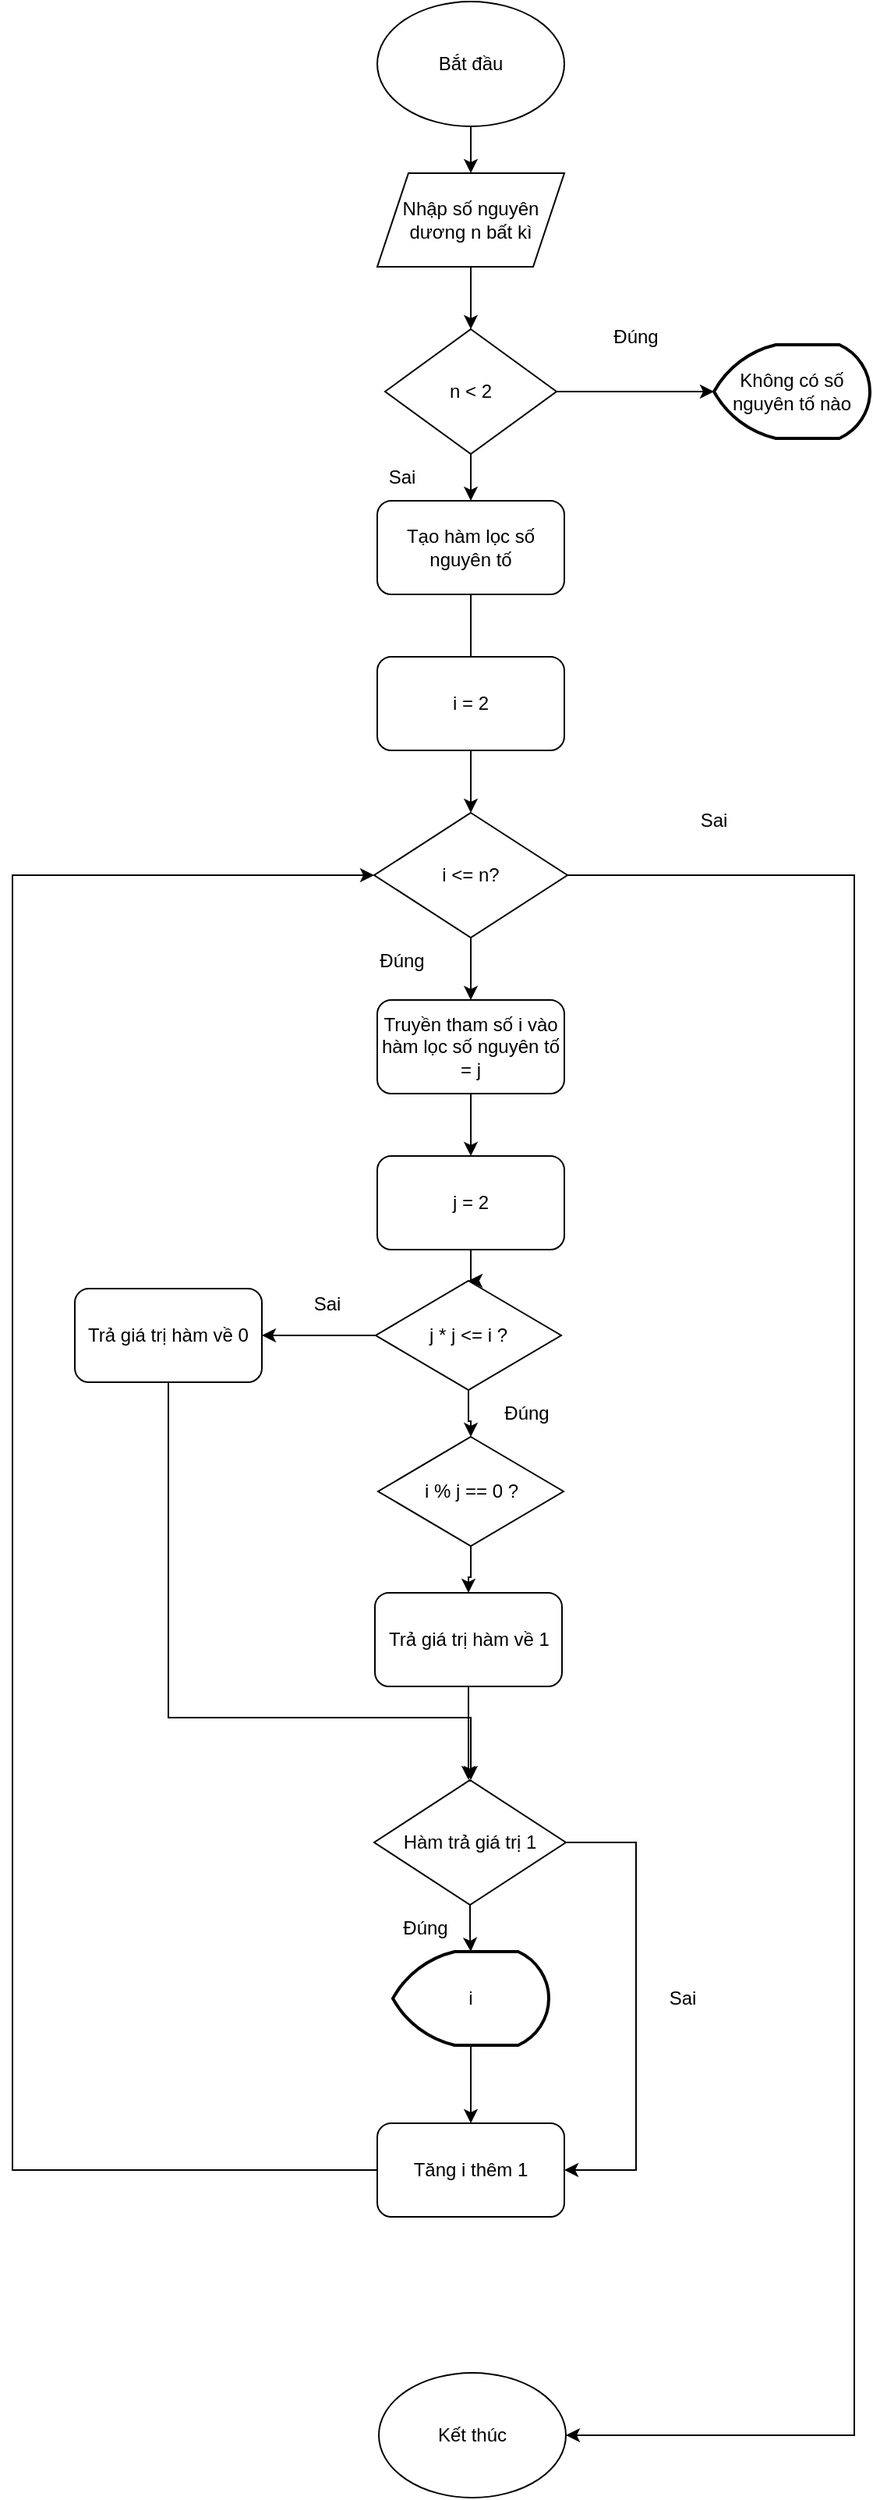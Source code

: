 <mxfile version="25.0.3">
  <diagram id="C5RBs43oDa-KdzZeNtuy" name="Page-1">
    <mxGraphModel dx="996" dy="567" grid="1" gridSize="10" guides="1" tooltips="1" connect="1" arrows="1" fold="1" page="1" pageScale="1" pageWidth="827" pageHeight="1169" math="0" shadow="0">
      <root>
        <mxCell id="WIyWlLk6GJQsqaUBKTNV-0" />
        <mxCell id="WIyWlLk6GJQsqaUBKTNV-1" parent="WIyWlLk6GJQsqaUBKTNV-0" />
        <mxCell id="WmxdPSa5zLebUQs_E5Of-3" value="" style="edgeStyle=orthogonalEdgeStyle;rounded=0;orthogonalLoop=1;jettySize=auto;html=1;" edge="1" parent="WIyWlLk6GJQsqaUBKTNV-1" source="WmxdPSa5zLebUQs_E5Of-0" target="WmxdPSa5zLebUQs_E5Of-2">
          <mxGeometry relative="1" as="geometry" />
        </mxCell>
        <mxCell id="WmxdPSa5zLebUQs_E5Of-0" value="Bắt đầu" style="ellipse;whiteSpace=wrap;html=1;" vertex="1" parent="WIyWlLk6GJQsqaUBKTNV-1">
          <mxGeometry x="354" width="120" height="80" as="geometry" />
        </mxCell>
        <mxCell id="WmxdPSa5zLebUQs_E5Of-1" value="Kết thúc" style="ellipse;whiteSpace=wrap;html=1;" vertex="1" parent="WIyWlLk6GJQsqaUBKTNV-1">
          <mxGeometry x="355" y="1520" width="120" height="80" as="geometry" />
        </mxCell>
        <mxCell id="WmxdPSa5zLebUQs_E5Of-5" value="" style="edgeStyle=orthogonalEdgeStyle;rounded=0;orthogonalLoop=1;jettySize=auto;html=1;" edge="1" parent="WIyWlLk6GJQsqaUBKTNV-1" source="WmxdPSa5zLebUQs_E5Of-2" target="WmxdPSa5zLebUQs_E5Of-4">
          <mxGeometry relative="1" as="geometry" />
        </mxCell>
        <mxCell id="WmxdPSa5zLebUQs_E5Of-2" value="Nhập số nguyên dương n bất kì" style="shape=parallelogram;perimeter=parallelogramPerimeter;whiteSpace=wrap;html=1;fixedSize=1;" vertex="1" parent="WIyWlLk6GJQsqaUBKTNV-1">
          <mxGeometry x="354" y="110" width="120" height="60" as="geometry" />
        </mxCell>
        <mxCell id="WmxdPSa5zLebUQs_E5Of-7" value="" style="edgeStyle=orthogonalEdgeStyle;rounded=0;orthogonalLoop=1;jettySize=auto;html=1;" edge="1" parent="WIyWlLk6GJQsqaUBKTNV-1" source="WmxdPSa5zLebUQs_E5Of-4" target="WmxdPSa5zLebUQs_E5Of-6">
          <mxGeometry relative="1" as="geometry" />
        </mxCell>
        <mxCell id="WmxdPSa5zLebUQs_E5Of-11" value="" style="edgeStyle=orthogonalEdgeStyle;rounded=0;orthogonalLoop=1;jettySize=auto;html=1;" edge="1" parent="WIyWlLk6GJQsqaUBKTNV-1" source="WmxdPSa5zLebUQs_E5Of-4" target="WmxdPSa5zLebUQs_E5Of-10">
          <mxGeometry relative="1" as="geometry" />
        </mxCell>
        <mxCell id="WmxdPSa5zLebUQs_E5Of-4" value="n &amp;lt; 2" style="rhombus;whiteSpace=wrap;html=1;" vertex="1" parent="WIyWlLk6GJQsqaUBKTNV-1">
          <mxGeometry x="359" y="210" width="110" height="80" as="geometry" />
        </mxCell>
        <mxCell id="WmxdPSa5zLebUQs_E5Of-6" value="Không có số nguyên tố nào" style="strokeWidth=2;html=1;shape=mxgraph.flowchart.display;whiteSpace=wrap;" vertex="1" parent="WIyWlLk6GJQsqaUBKTNV-1">
          <mxGeometry x="570" y="220" width="100" height="60" as="geometry" />
        </mxCell>
        <mxCell id="WmxdPSa5zLebUQs_E5Of-8" value="Đúng" style="text;html=1;align=center;verticalAlign=middle;whiteSpace=wrap;rounded=0;" vertex="1" parent="WIyWlLk6GJQsqaUBKTNV-1">
          <mxGeometry x="490" y="200" width="60" height="30" as="geometry" />
        </mxCell>
        <mxCell id="WmxdPSa5zLebUQs_E5Of-9" value="Sai" style="text;html=1;align=center;verticalAlign=middle;whiteSpace=wrap;rounded=0;" vertex="1" parent="WIyWlLk6GJQsqaUBKTNV-1">
          <mxGeometry x="340" y="290" width="60" height="30" as="geometry" />
        </mxCell>
        <mxCell id="WmxdPSa5zLebUQs_E5Of-13" value="" style="edgeStyle=orthogonalEdgeStyle;rounded=0;orthogonalLoop=1;jettySize=auto;html=1;" edge="1" parent="WIyWlLk6GJQsqaUBKTNV-1" source="WmxdPSa5zLebUQs_E5Of-10">
          <mxGeometry relative="1" as="geometry">
            <mxPoint x="414" y="460" as="targetPoint" />
          </mxGeometry>
        </mxCell>
        <mxCell id="WmxdPSa5zLebUQs_E5Of-10" value="Tạo hàm lọc số nguyên tố" style="rounded=1;whiteSpace=wrap;html=1;" vertex="1" parent="WIyWlLk6GJQsqaUBKTNV-1">
          <mxGeometry x="354" y="320" width="120" height="60" as="geometry" />
        </mxCell>
        <mxCell id="WmxdPSa5zLebUQs_E5Of-16" value="" style="edgeStyle=orthogonalEdgeStyle;rounded=0;orthogonalLoop=1;jettySize=auto;html=1;" edge="1" parent="WIyWlLk6GJQsqaUBKTNV-1" source="WmxdPSa5zLebUQs_E5Of-14" target="WmxdPSa5zLebUQs_E5Of-15">
          <mxGeometry relative="1" as="geometry" />
        </mxCell>
        <mxCell id="WmxdPSa5zLebUQs_E5Of-14" value="i = 2" style="rounded=1;whiteSpace=wrap;html=1;" vertex="1" parent="WIyWlLk6GJQsqaUBKTNV-1">
          <mxGeometry x="354" y="420" width="120" height="60" as="geometry" />
        </mxCell>
        <mxCell id="WmxdPSa5zLebUQs_E5Of-17" style="edgeStyle=orthogonalEdgeStyle;rounded=0;orthogonalLoop=1;jettySize=auto;html=1;exitX=1;exitY=0.5;exitDx=0;exitDy=0;entryX=1;entryY=0.5;entryDx=0;entryDy=0;" edge="1" parent="WIyWlLk6GJQsqaUBKTNV-1" source="WmxdPSa5zLebUQs_E5Of-15" target="WmxdPSa5zLebUQs_E5Of-1">
          <mxGeometry relative="1" as="geometry">
            <Array as="points">
              <mxPoint x="660" y="560" />
              <mxPoint x="660" y="1560" />
            </Array>
          </mxGeometry>
        </mxCell>
        <mxCell id="WmxdPSa5zLebUQs_E5Of-20" value="" style="edgeStyle=orthogonalEdgeStyle;rounded=0;orthogonalLoop=1;jettySize=auto;html=1;" edge="1" parent="WIyWlLk6GJQsqaUBKTNV-1" source="WmxdPSa5zLebUQs_E5Of-15" target="WmxdPSa5zLebUQs_E5Of-19">
          <mxGeometry relative="1" as="geometry" />
        </mxCell>
        <mxCell id="WmxdPSa5zLebUQs_E5Of-15" value="i &amp;lt;= n?" style="rhombus;whiteSpace=wrap;html=1;" vertex="1" parent="WIyWlLk6GJQsqaUBKTNV-1">
          <mxGeometry x="352" y="520" width="124" height="80" as="geometry" />
        </mxCell>
        <mxCell id="WmxdPSa5zLebUQs_E5Of-18" value="Sai" style="text;html=1;align=center;verticalAlign=middle;whiteSpace=wrap;rounded=0;" vertex="1" parent="WIyWlLk6GJQsqaUBKTNV-1">
          <mxGeometry x="540" y="510" width="60" height="30" as="geometry" />
        </mxCell>
        <mxCell id="WmxdPSa5zLebUQs_E5Of-25" value="" style="edgeStyle=orthogonalEdgeStyle;rounded=0;orthogonalLoop=1;jettySize=auto;html=1;" edge="1" parent="WIyWlLk6GJQsqaUBKTNV-1" source="WmxdPSa5zLebUQs_E5Of-19">
          <mxGeometry relative="1" as="geometry">
            <mxPoint x="414" y="740" as="targetPoint" />
          </mxGeometry>
        </mxCell>
        <mxCell id="WmxdPSa5zLebUQs_E5Of-19" value="Truyền tham số i vào hàm lọc số nguyên tố = j" style="rounded=1;whiteSpace=wrap;html=1;" vertex="1" parent="WIyWlLk6GJQsqaUBKTNV-1">
          <mxGeometry x="354" y="640" width="120" height="60" as="geometry" />
        </mxCell>
        <mxCell id="WmxdPSa5zLebUQs_E5Of-21" value="Đúng" style="text;html=1;align=center;verticalAlign=middle;whiteSpace=wrap;rounded=0;" vertex="1" parent="WIyWlLk6GJQsqaUBKTNV-1">
          <mxGeometry x="340" y="600" width="60" height="30" as="geometry" />
        </mxCell>
        <mxCell id="WmxdPSa5zLebUQs_E5Of-29" value="" style="edgeStyle=orthogonalEdgeStyle;rounded=0;orthogonalLoop=1;jettySize=auto;html=1;" edge="1" parent="WIyWlLk6GJQsqaUBKTNV-1" source="WmxdPSa5zLebUQs_E5Of-22" target="WmxdPSa5zLebUQs_E5Of-28">
          <mxGeometry relative="1" as="geometry" />
        </mxCell>
        <mxCell id="WmxdPSa5zLebUQs_E5Of-31" value="" style="edgeStyle=orthogonalEdgeStyle;rounded=0;orthogonalLoop=1;jettySize=auto;html=1;" edge="1" parent="WIyWlLk6GJQsqaUBKTNV-1" source="WmxdPSa5zLebUQs_E5Of-22" target="WmxdPSa5zLebUQs_E5Of-30">
          <mxGeometry relative="1" as="geometry" />
        </mxCell>
        <mxCell id="WmxdPSa5zLebUQs_E5Of-22" value="j * j &amp;lt;= i ?" style="rhombus;whiteSpace=wrap;html=1;" vertex="1" parent="WIyWlLk6GJQsqaUBKTNV-1">
          <mxGeometry x="353" y="820" width="119" height="70" as="geometry" />
        </mxCell>
        <mxCell id="WmxdPSa5zLebUQs_E5Of-27" value="" style="edgeStyle=orthogonalEdgeStyle;rounded=0;orthogonalLoop=1;jettySize=auto;html=1;" edge="1" parent="WIyWlLk6GJQsqaUBKTNV-1" source="WmxdPSa5zLebUQs_E5Of-26" target="WmxdPSa5zLebUQs_E5Of-22">
          <mxGeometry relative="1" as="geometry" />
        </mxCell>
        <mxCell id="WmxdPSa5zLebUQs_E5Of-26" value="j = 2" style="rounded=1;whiteSpace=wrap;html=1;" vertex="1" parent="WIyWlLk6GJQsqaUBKTNV-1">
          <mxGeometry x="354" y="740" width="120" height="60" as="geometry" />
        </mxCell>
        <mxCell id="WmxdPSa5zLebUQs_E5Of-38" style="edgeStyle=orthogonalEdgeStyle;rounded=0;orthogonalLoop=1;jettySize=auto;html=1;exitX=0.5;exitY=1;exitDx=0;exitDy=0;" edge="1" parent="WIyWlLk6GJQsqaUBKTNV-1" source="WmxdPSa5zLebUQs_E5Of-28">
          <mxGeometry relative="1" as="geometry">
            <mxPoint x="414" y="1140" as="targetPoint" />
            <Array as="points">
              <mxPoint x="220" y="1100" />
              <mxPoint x="414" y="1100" />
            </Array>
          </mxGeometry>
        </mxCell>
        <mxCell id="WmxdPSa5zLebUQs_E5Of-28" value="Trả giá trị hàm về 0" style="rounded=1;whiteSpace=wrap;html=1;" vertex="1" parent="WIyWlLk6GJQsqaUBKTNV-1">
          <mxGeometry x="160" y="825" width="120" height="60" as="geometry" />
        </mxCell>
        <mxCell id="WmxdPSa5zLebUQs_E5Of-35" value="" style="edgeStyle=orthogonalEdgeStyle;rounded=0;orthogonalLoop=1;jettySize=auto;html=1;" edge="1" parent="WIyWlLk6GJQsqaUBKTNV-1" source="WmxdPSa5zLebUQs_E5Of-30" target="WmxdPSa5zLebUQs_E5Of-34">
          <mxGeometry relative="1" as="geometry" />
        </mxCell>
        <mxCell id="WmxdPSa5zLebUQs_E5Of-30" value="i % j == 0 ?" style="rhombus;whiteSpace=wrap;html=1;" vertex="1" parent="WIyWlLk6GJQsqaUBKTNV-1">
          <mxGeometry x="354.5" y="920" width="119" height="70" as="geometry" />
        </mxCell>
        <mxCell id="WmxdPSa5zLebUQs_E5Of-32" value="Đúng" style="text;html=1;align=center;verticalAlign=middle;whiteSpace=wrap;rounded=0;" vertex="1" parent="WIyWlLk6GJQsqaUBKTNV-1">
          <mxGeometry x="420" y="890" width="60" height="30" as="geometry" />
        </mxCell>
        <mxCell id="WmxdPSa5zLebUQs_E5Of-33" value="Sai" style="text;html=1;align=center;verticalAlign=middle;whiteSpace=wrap;rounded=0;" vertex="1" parent="WIyWlLk6GJQsqaUBKTNV-1">
          <mxGeometry x="292" y="820" width="60" height="30" as="geometry" />
        </mxCell>
        <mxCell id="WmxdPSa5zLebUQs_E5Of-37" value="" style="edgeStyle=orthogonalEdgeStyle;rounded=0;orthogonalLoop=1;jettySize=auto;html=1;" edge="1" parent="WIyWlLk6GJQsqaUBKTNV-1" source="WmxdPSa5zLebUQs_E5Of-34">
          <mxGeometry relative="1" as="geometry">
            <mxPoint x="412.5" y="1140" as="targetPoint" />
            <Array as="points">
              <mxPoint x="413" y="1120" />
              <mxPoint x="413" y="1120" />
            </Array>
          </mxGeometry>
        </mxCell>
        <mxCell id="WmxdPSa5zLebUQs_E5Of-34" value="Trả giá trị hàm về 1" style="rounded=1;whiteSpace=wrap;html=1;" vertex="1" parent="WIyWlLk6GJQsqaUBKTNV-1">
          <mxGeometry x="352.5" y="1020" width="120" height="60" as="geometry" />
        </mxCell>
        <mxCell id="WmxdPSa5zLebUQs_E5Of-41" value="" style="edgeStyle=orthogonalEdgeStyle;rounded=0;orthogonalLoop=1;jettySize=auto;html=1;" edge="1" parent="WIyWlLk6GJQsqaUBKTNV-1" source="WmxdPSa5zLebUQs_E5Of-39" target="WmxdPSa5zLebUQs_E5Of-40">
          <mxGeometry relative="1" as="geometry" />
        </mxCell>
        <mxCell id="WmxdPSa5zLebUQs_E5Of-47" style="edgeStyle=orthogonalEdgeStyle;rounded=0;orthogonalLoop=1;jettySize=auto;html=1;exitX=1;exitY=0.5;exitDx=0;exitDy=0;entryX=1;entryY=0.5;entryDx=0;entryDy=0;" edge="1" parent="WIyWlLk6GJQsqaUBKTNV-1" source="WmxdPSa5zLebUQs_E5Of-39" target="WmxdPSa5zLebUQs_E5Of-42">
          <mxGeometry relative="1" as="geometry">
            <Array as="points">
              <mxPoint x="520" y="1180" />
              <mxPoint x="520" y="1390" />
            </Array>
          </mxGeometry>
        </mxCell>
        <mxCell id="WmxdPSa5zLebUQs_E5Of-39" value="Hàm trả giá trị 1" style="rhombus;whiteSpace=wrap;html=1;" vertex="1" parent="WIyWlLk6GJQsqaUBKTNV-1">
          <mxGeometry x="352" y="1140" width="123" height="80" as="geometry" />
        </mxCell>
        <mxCell id="WmxdPSa5zLebUQs_E5Of-43" value="" style="edgeStyle=orthogonalEdgeStyle;rounded=0;orthogonalLoop=1;jettySize=auto;html=1;" edge="1" parent="WIyWlLk6GJQsqaUBKTNV-1" source="WmxdPSa5zLebUQs_E5Of-40" target="WmxdPSa5zLebUQs_E5Of-42">
          <mxGeometry relative="1" as="geometry" />
        </mxCell>
        <mxCell id="WmxdPSa5zLebUQs_E5Of-40" value="i" style="strokeWidth=2;html=1;shape=mxgraph.flowchart.display;whiteSpace=wrap;" vertex="1" parent="WIyWlLk6GJQsqaUBKTNV-1">
          <mxGeometry x="364" y="1250" width="100" height="60" as="geometry" />
        </mxCell>
        <mxCell id="WmxdPSa5zLebUQs_E5Of-44" style="edgeStyle=orthogonalEdgeStyle;rounded=0;orthogonalLoop=1;jettySize=auto;html=1;exitX=0;exitY=0.5;exitDx=0;exitDy=0;entryX=0;entryY=0.5;entryDx=0;entryDy=0;" edge="1" parent="WIyWlLk6GJQsqaUBKTNV-1" source="WmxdPSa5zLebUQs_E5Of-42" target="WmxdPSa5zLebUQs_E5Of-15">
          <mxGeometry relative="1" as="geometry">
            <Array as="points">
              <mxPoint x="120" y="1390" />
              <mxPoint x="120" y="560" />
            </Array>
          </mxGeometry>
        </mxCell>
        <mxCell id="WmxdPSa5zLebUQs_E5Of-42" value="Tăng i thêm 1" style="rounded=1;whiteSpace=wrap;html=1;" vertex="1" parent="WIyWlLk6GJQsqaUBKTNV-1">
          <mxGeometry x="354" y="1360" width="120" height="60" as="geometry" />
        </mxCell>
        <mxCell id="WmxdPSa5zLebUQs_E5Of-45" value="Đúng" style="text;html=1;align=center;verticalAlign=middle;whiteSpace=wrap;rounded=0;" vertex="1" parent="WIyWlLk6GJQsqaUBKTNV-1">
          <mxGeometry x="355" y="1220" width="60" height="30" as="geometry" />
        </mxCell>
        <mxCell id="WmxdPSa5zLebUQs_E5Of-48" value="Sai" style="text;html=1;align=center;verticalAlign=middle;whiteSpace=wrap;rounded=0;" vertex="1" parent="WIyWlLk6GJQsqaUBKTNV-1">
          <mxGeometry x="520" y="1265" width="60" height="30" as="geometry" />
        </mxCell>
      </root>
    </mxGraphModel>
  </diagram>
</mxfile>
